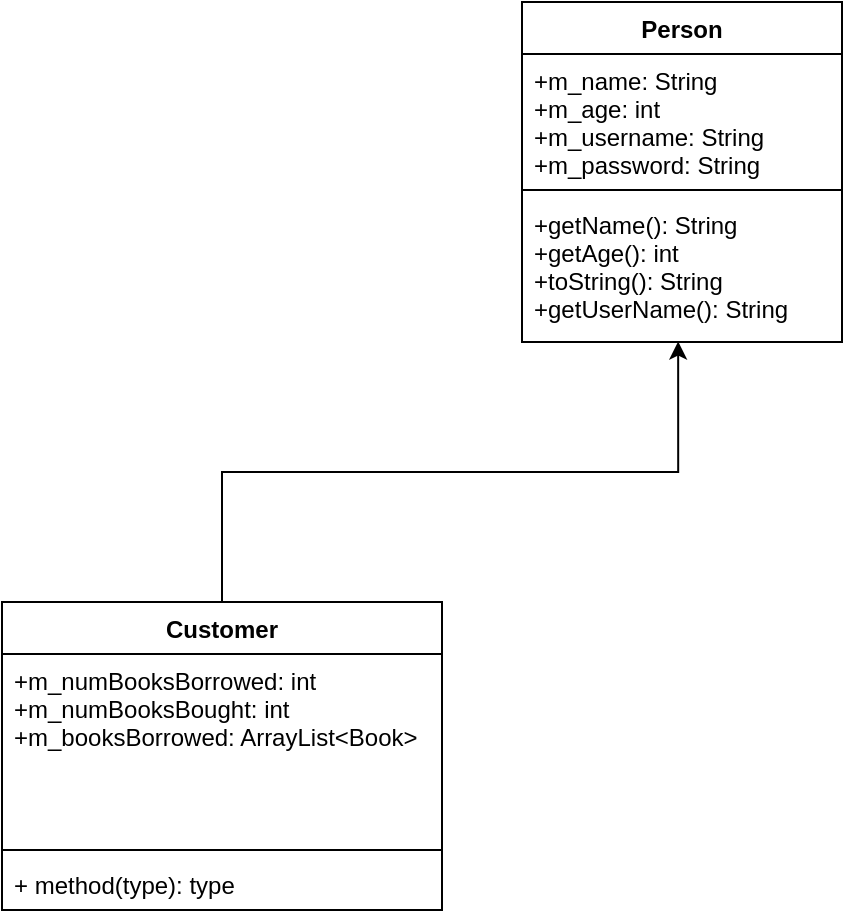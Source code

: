 <mxfile version="14.9.2" type="github">
  <diagram id="0aetavmPxU3bwbz6fPxj" name="Page-1">
    <mxGraphModel dx="1038" dy="621" grid="1" gridSize="10" guides="1" tooltips="1" connect="1" arrows="1" fold="1" page="1" pageScale="1" pageWidth="850" pageHeight="1100" math="0" shadow="0">
      <root>
        <mxCell id="0" />
        <mxCell id="1" parent="0" />
        <mxCell id="TsD7KGuhZZwzooAPxN2N-33" value="Person" style="swimlane;fontStyle=1;align=center;verticalAlign=top;childLayout=stackLayout;horizontal=1;startSize=26;horizontalStack=0;resizeParent=1;resizeParentMax=0;resizeLast=0;collapsible=1;marginBottom=0;" vertex="1" parent="1">
          <mxGeometry x="360" y="360" width="160" height="170" as="geometry" />
        </mxCell>
        <mxCell id="TsD7KGuhZZwzooAPxN2N-34" value="+m_name: String&#xa;+m_age: int&#xa;+m_username: String&#xa;+m_password: String" style="text;strokeColor=none;fillColor=none;align=left;verticalAlign=top;spacingLeft=4;spacingRight=4;overflow=hidden;rotatable=0;points=[[0,0.5],[1,0.5]];portConstraint=eastwest;" vertex="1" parent="TsD7KGuhZZwzooAPxN2N-33">
          <mxGeometry y="26" width="160" height="64" as="geometry" />
        </mxCell>
        <mxCell id="TsD7KGuhZZwzooAPxN2N-35" value="" style="line;strokeWidth=1;fillColor=none;align=left;verticalAlign=middle;spacingTop=-1;spacingLeft=3;spacingRight=3;rotatable=0;labelPosition=right;points=[];portConstraint=eastwest;" vertex="1" parent="TsD7KGuhZZwzooAPxN2N-33">
          <mxGeometry y="90" width="160" height="8" as="geometry" />
        </mxCell>
        <mxCell id="TsD7KGuhZZwzooAPxN2N-36" value="+getName(): String&#xa;+getAge(): int&#xa;+toString(): String&#xa;+getUserName(): String" style="text;strokeColor=none;fillColor=none;align=left;verticalAlign=top;spacingLeft=4;spacingRight=4;overflow=hidden;rotatable=0;points=[[0,0.5],[1,0.5]];portConstraint=eastwest;" vertex="1" parent="TsD7KGuhZZwzooAPxN2N-33">
          <mxGeometry y="98" width="160" height="72" as="geometry" />
        </mxCell>
        <mxCell id="TsD7KGuhZZwzooAPxN2N-43" style="edgeStyle=orthogonalEdgeStyle;rounded=0;orthogonalLoop=1;jettySize=auto;html=1;exitX=0.5;exitY=0;exitDx=0;exitDy=0;entryX=0.488;entryY=0.997;entryDx=0;entryDy=0;entryPerimeter=0;" edge="1" parent="1" source="TsD7KGuhZZwzooAPxN2N-37" target="TsD7KGuhZZwzooAPxN2N-36">
          <mxGeometry relative="1" as="geometry" />
        </mxCell>
        <mxCell id="TsD7KGuhZZwzooAPxN2N-37" value="Customer" style="swimlane;fontStyle=1;align=center;verticalAlign=top;childLayout=stackLayout;horizontal=1;startSize=26;horizontalStack=0;resizeParent=1;resizeParentMax=0;resizeLast=0;collapsible=1;marginBottom=0;" vertex="1" parent="1">
          <mxGeometry x="100" y="660" width="220" height="154" as="geometry" />
        </mxCell>
        <mxCell id="TsD7KGuhZZwzooAPxN2N-38" value="+m_numBooksBorrowed: int&#xa;+m_numBooksBought: int&#xa;+m_booksBorrowed: ArrayList&lt;Book&gt;" style="text;strokeColor=none;fillColor=none;align=left;verticalAlign=top;spacingLeft=4;spacingRight=4;overflow=hidden;rotatable=0;points=[[0,0.5],[1,0.5]];portConstraint=eastwest;" vertex="1" parent="TsD7KGuhZZwzooAPxN2N-37">
          <mxGeometry y="26" width="220" height="94" as="geometry" />
        </mxCell>
        <mxCell id="TsD7KGuhZZwzooAPxN2N-39" value="" style="line;strokeWidth=1;fillColor=none;align=left;verticalAlign=middle;spacingTop=-1;spacingLeft=3;spacingRight=3;rotatable=0;labelPosition=right;points=[];portConstraint=eastwest;" vertex="1" parent="TsD7KGuhZZwzooAPxN2N-37">
          <mxGeometry y="120" width="220" height="8" as="geometry" />
        </mxCell>
        <mxCell id="TsD7KGuhZZwzooAPxN2N-40" value="+ method(type): type" style="text;strokeColor=none;fillColor=none;align=left;verticalAlign=top;spacingLeft=4;spacingRight=4;overflow=hidden;rotatable=0;points=[[0,0.5],[1,0.5]];portConstraint=eastwest;" vertex="1" parent="TsD7KGuhZZwzooAPxN2N-37">
          <mxGeometry y="128" width="220" height="26" as="geometry" />
        </mxCell>
      </root>
    </mxGraphModel>
  </diagram>
</mxfile>
